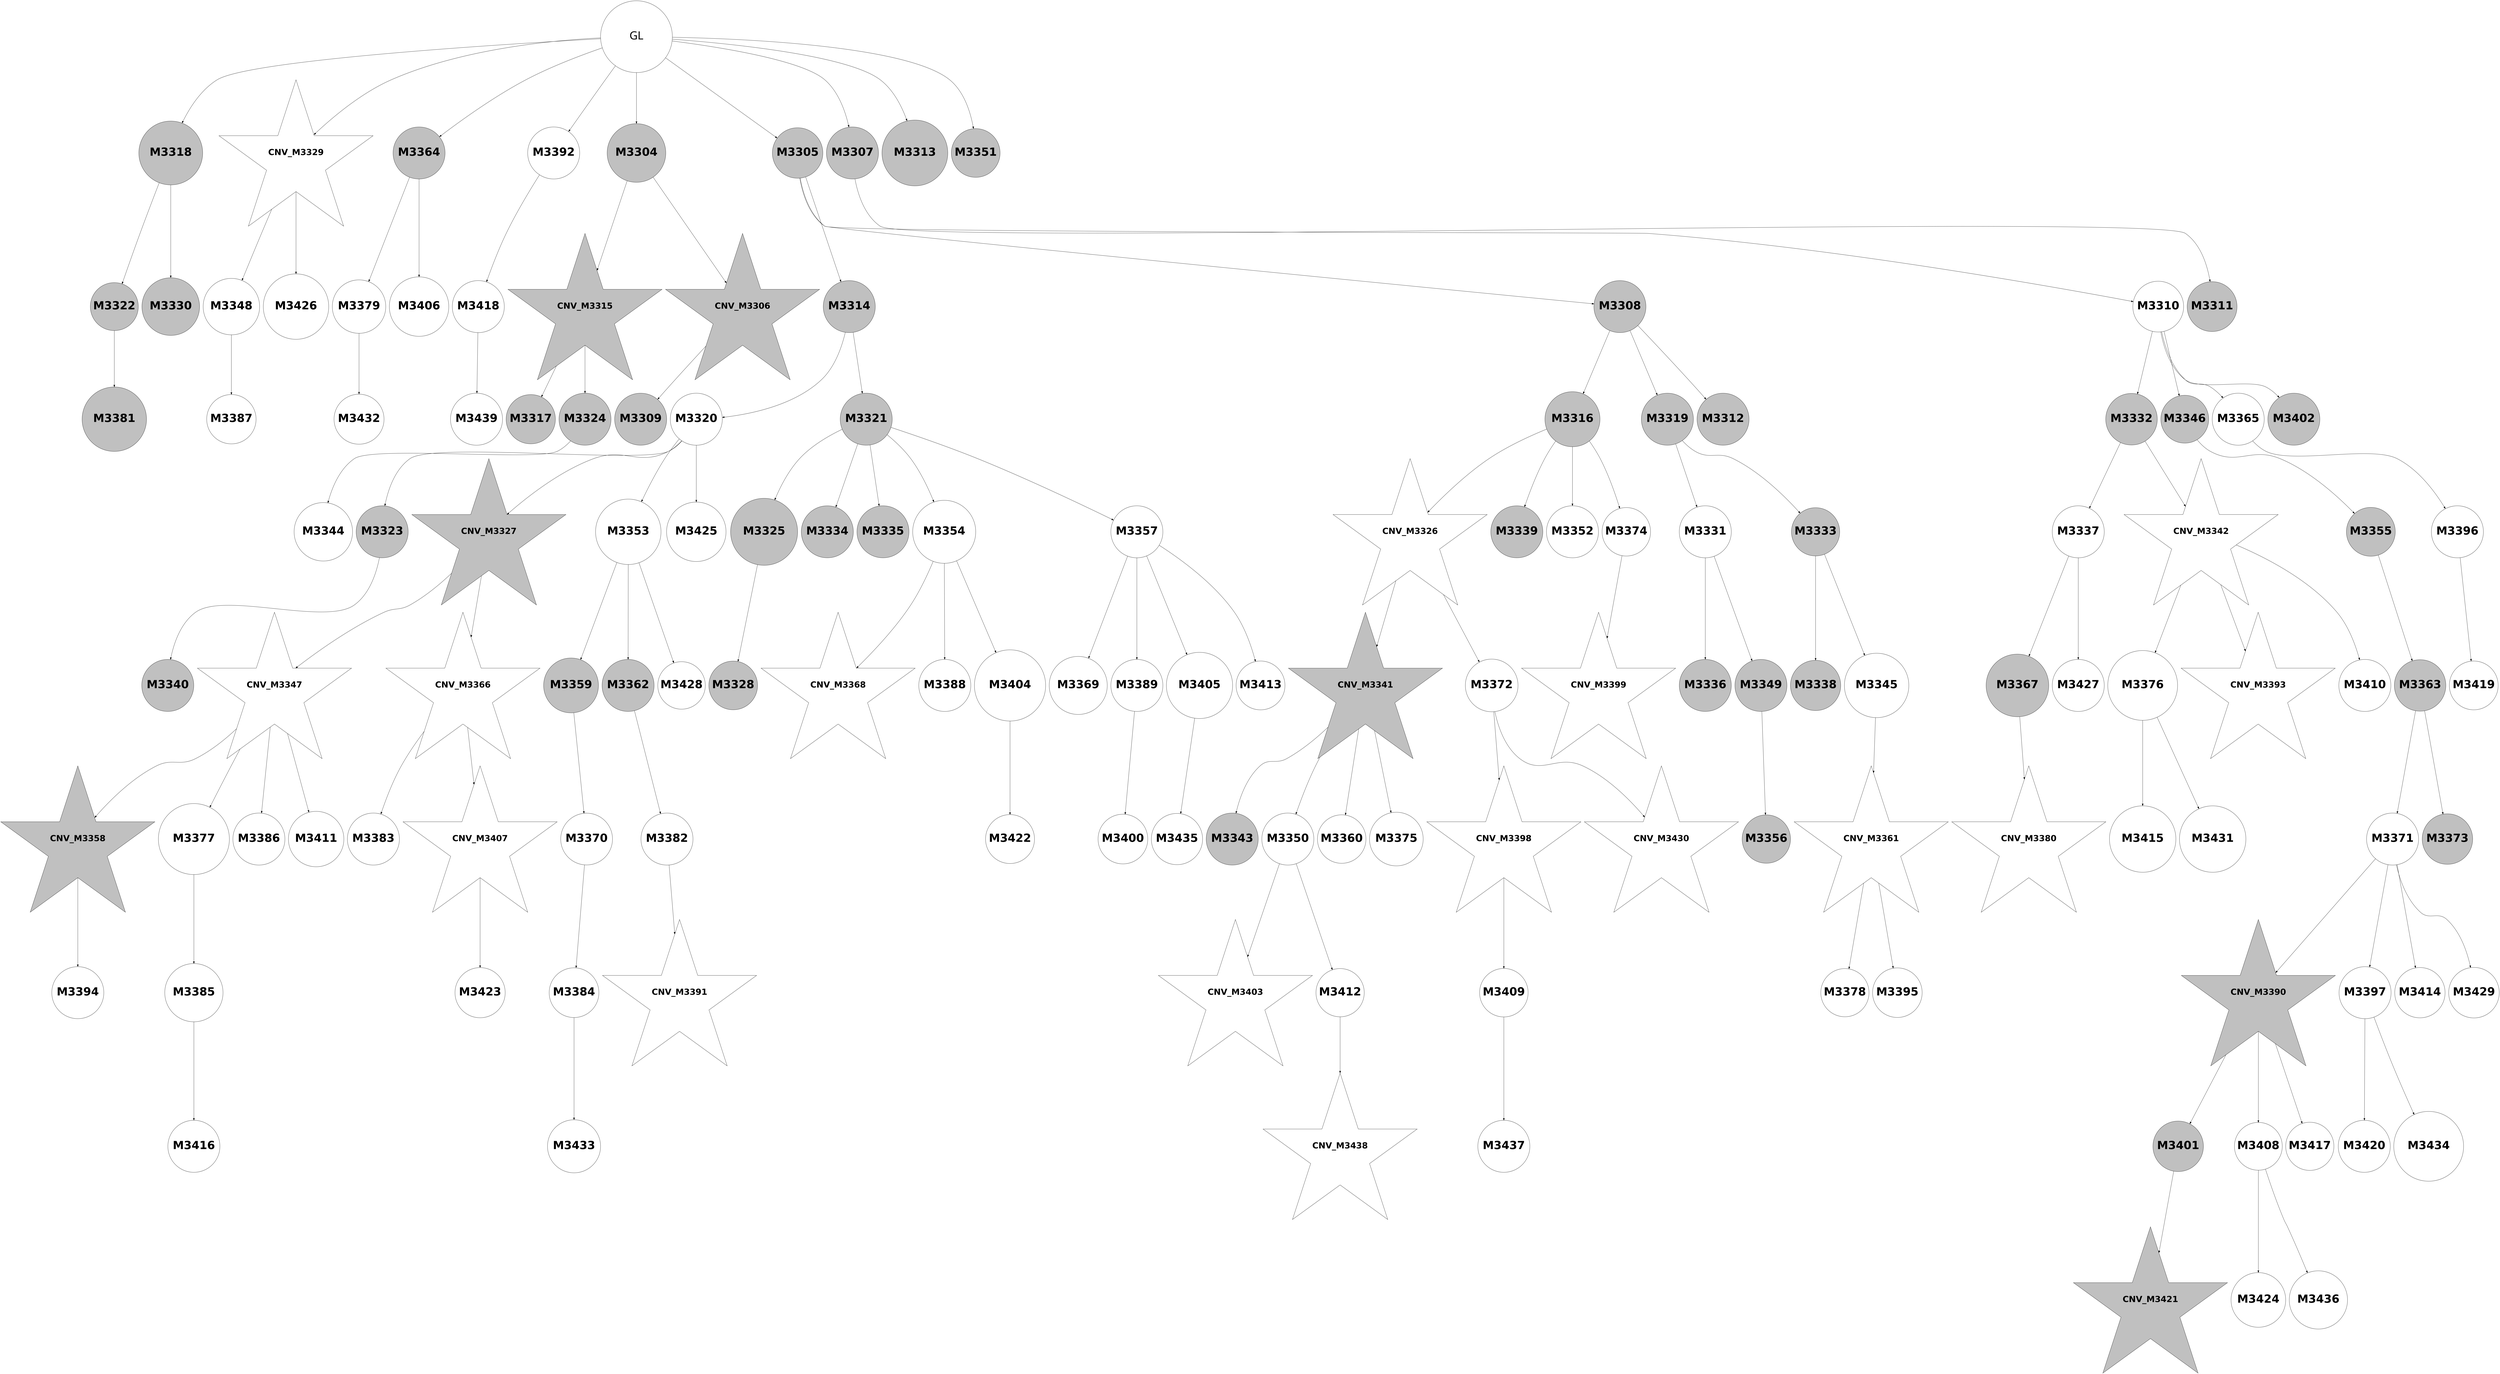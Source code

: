 digraph G { 
3331 -> 3337;
3331 -> 3338;
3332 -> 3334;
3332 -> 3341;
3333 -> 3343;
3333 -> 3356;
3333 -> 3369;
3333 -> 3391;
3335 -> 3339;
3335 -> 3347;
3336 -> 3348;
3336 -> 3350;
3337 -> 3340;
3337 -> 3344;
3337 -> 3370;
3337 -> 3442;
3338 -> 3342;
3338 -> 3351;
3338 -> 3352;
3338 -> 3371;
3338 -> 3374;
3339 -> 3398;
3340 -> 3357;
3341 -> 3361;
3342 -> 3345;
3343 -> 3358;
3343 -> 3389;
3344 -> 3364;
3344 -> 3383;
3346 -> 3365;
3346 -> 3443;
3348 -> 3353;
3348 -> 3366;
3349 -> 3354;
3349 -> 3359;
3350 -> 3355;
3350 -> 3362;
3354 -> 3384;
3354 -> 3444;
3358 -> 3360;
3358 -> 3367;
3358 -> 3377;
3358 -> 3392;
3359 -> 3393;
3359 -> 3410;
3359 -> 3427;
3362 -> 3378;
3363 -> 3372;
3364 -> 3375;
3364 -> 3394;
3364 -> 3403;
3364 -> 3428;
3365 -> 3404;
3366 -> 3373;
3367 -> 3420;
3367 -> 3429;
3370 -> 3376;
3370 -> 3379;
3370 -> 3445;
3371 -> 3385;
3371 -> 3405;
3371 -> 3421;
3372 -> 3380;
3374 -> 3386;
3374 -> 3406;
3374 -> 3422;
3374 -> 3430;
3375 -> 3411;
3376 -> 3387;
3378 -> 3395;
3378 -> 3412;
3379 -> 3399;
3380 -> 3388;
3380 -> 3390;
3381 -> 3396;
3381 -> 3423;
3382 -> 3413;
3383 -> 3400;
3383 -> 3424;
3384 -> 3397;
3387 -> 3401;
3388 -> 3407;
3388 -> 3414;
3388 -> 3431;
3388 -> 3446;
3389 -> 3415;
3389 -> 3447;
3391 -> 3416;
3393 -> 3432;
3393 -> 3448;
3394 -> 3402;
3396 -> 3449;
3399 -> 3408;
3401 -> 3450;
3402 -> 3433;
3406 -> 3417;
3407 -> 3418;
3407 -> 3425;
3407 -> 3434;
3409 -> 3435;
3413 -> 3436;
3414 -> 3437;
3414 -> 3451;
3415 -> 3426;
3418 -> 3438;
3421 -> 3439;
3422 -> 3452;
3424 -> 3440;
3425 -> 3441;
3425 -> 3453;
3426 -> 3454;
3429 -> 3455;
3435 -> 3456;
3320 -> 3321;
3320 -> 3322;
3320 -> 3324;
3320 -> 3330;
3320 -> 3335;
3320 -> 3346;
3320 -> 3368;
3320 -> 3381;
3320 -> 3409;
3321 -> 3323;
3321 -> 3332;
3322 -> 3325;
3322 -> 3327;
3322 -> 3331;
3323 -> 3326;
3324 -> 3328;
3325 -> 3329;
3325 -> 3333;
3325 -> 3336;
3327 -> 3349;
3327 -> 3363;
3327 -> 3382;
3327 -> 3419;
3320 [label="GL" fontname="arial-bold" fontsize=56 width=5 height=5];
3321 [shape=circle style=filled fillcolor=grey fontname="helvetica-bold" fontsize=56 label="M3304" width=4.09 height=2 ];
3322 [shape=circle style=filled fillcolor=grey fontname="helvetica-bold" fontsize=56 label="M3305" width=3.52 height=2 ];
3323 [shape=star style=filled fillcolor=grey fontname="helvetica-bold" fontsize=42 label="CNV_M3306"];
3324 [shape=circle style=filled fillcolor=grey fontname="helvetica-bold" fontsize=56 label="M3307" width=0.97 height=2 ];
3325 [shape=circle style=filled fillcolor=grey fontname="helvetica-bold" fontsize=56 label="M3308" width=0.35 height=2 ];
3326 [shape=circle style=filled fillcolor=grey fontname="helvetica-bold" fontsize=56 label="M3309" width=1.32 height=2 ];
3327 [shape=circle style=filled fillcolor=white fontname="helvetica-bold" fontsize=56 label="M3310" width=2.19 height=2 ];
3328 [shape=circle style=filled fillcolor=grey fontname="helvetica-bold" fontsize=56 label="M3311" width=3.47 height=2 ];
3329 [shape=circle style=filled fillcolor=grey fontname="helvetica-bold" fontsize=56 label="M3312" width=0.71 height=2 ];
3330 [shape=circle style=filled fillcolor=grey fontname="helvetica-bold" fontsize=56 label="M3313" width=4.58 height=2 ];
3331 [shape=circle style=filled fillcolor=grey fontname="helvetica-bold" fontsize=56 label="M3314" width=0.49 height=2 ];
3332 [shape=star style=filled fillcolor=grey fontname="helvetica-bold" fontsize=42 label="CNV_M3315"];
3333 [shape=circle style=filled fillcolor=grey fontname="helvetica-bold" fontsize=56 label="M3316" width=3.83 height=2 ];
3334 [shape=circle style=filled fillcolor=grey fontname="helvetica-bold" fontsize=56 label="M3317" width=3.43 height=2 ];
3335 [shape=circle style=filled fillcolor=grey fontname="helvetica-bold" fontsize=56 label="M3318" width=4.44 height=2 ];
3336 [shape=circle style=filled fillcolor=grey fontname="helvetica-bold" fontsize=56 label="M3319" width=1.21 height=2 ];
3337 [shape=circle style=filled fillcolor=white fontname="helvetica-bold" fontsize=56 label="M3320" width=0.84 height=2 ];
3338 [shape=circle style=filled fillcolor=grey fontname="helvetica-bold" fontsize=56 label="M3321" width=0.63 height=2 ];
3339 [shape=circle style=filled fillcolor=grey fontname="helvetica-bold" fontsize=56 label="M3322" width=3.09 height=2 ];
3340 [shape=circle style=filled fillcolor=grey fontname="helvetica-bold" fontsize=56 label="M3323" width=0.22 height=2 ];
3341 [shape=circle style=filled fillcolor=grey fontname="helvetica-bold" fontsize=56 label="M3324" width=1.83 height=2 ];
3342 [shape=circle style=filled fillcolor=grey fontname="helvetica-bold" fontsize=56 label="M3325" width=4.66 height=2 ];
3343 [shape=star style=filled fillcolor=white fontname="helvetica-bold" fontsize=42 label="CNV_M3326"];
3344 [shape=star style=filled fillcolor=grey fontname="helvetica-bold" fontsize=42 label="CNV_M3327"];
3345 [shape=circle style=filled fillcolor=grey fontname="helvetica-bold" fontsize=56 label="M3328" width=2.72 height=2 ];
3346 [shape=star style=filled fillcolor=white fontname="helvetica-bold" fontsize=42 label="CNV_M3329"];
3347 [shape=circle style=filled fillcolor=grey fontname="helvetica-bold" fontsize=56 label="M3330" width=4.01 height=2 ];
3348 [shape=circle style=filled fillcolor=white fontname="helvetica-bold" fontsize=56 label="M3331" width=0.86 height=2 ];
3349 [shape=circle style=filled fillcolor=grey fontname="helvetica-bold" fontsize=56 label="M3332" width=2.05 height=2 ];
3350 [shape=circle style=filled fillcolor=grey fontname="helvetica-bold" fontsize=56 label="M3333" width=2.96 height=2 ];
3351 [shape=circle style=filled fillcolor=grey fontname="helvetica-bold" fontsize=56 label="M3334" width=0.22 height=2 ];
3352 [shape=circle style=filled fillcolor=grey fontname="helvetica-bold" fontsize=56 label="M3335" width=0.04 height=2 ];
3353 [shape=circle style=filled fillcolor=grey fontname="helvetica-bold" fontsize=56 label="M3336" width=0.04 height=2 ];
3354 [shape=circle style=filled fillcolor=white fontname="helvetica-bold" fontsize=56 label="M3337" width=1 height=2 ];
3355 [shape=circle style=filled fillcolor=grey fontname="helvetica-bold" fontsize=56 label="M3338" width=3.5 height=2 ];
3356 [shape=circle style=filled fillcolor=grey fontname="helvetica-bold" fontsize=56 label="M3339" width=1.02 height=2 ];
3357 [shape=circle style=filled fillcolor=grey fontname="helvetica-bold" fontsize=56 label="M3340" width=1.97 height=2 ];
3358 [shape=star style=filled fillcolor=grey fontname="helvetica-bold" fontsize=42 label="CNV_M3341"];
3359 [shape=star style=filled fillcolor=white fontname="helvetica-bold" fontsize=42 label="CNV_M3342"];
3360 [shape=circle style=filled fillcolor=grey fontname="helvetica-bold" fontsize=56 label="M3343" width=1 height=2 ];
3361 [shape=circle style=filled fillcolor=white fontname="helvetica-bold" fontsize=56 label="M3344" width=4.07 height=2 ];
3362 [shape=circle style=filled fillcolor=white fontname="helvetica-bold" fontsize=56 label="M3345" width=4.48 height=2 ];
3363 [shape=circle style=filled fillcolor=grey fontname="helvetica-bold" fontsize=56 label="M3346" width=3.13 height=2 ];
3364 [shape=star style=filled fillcolor=white fontname="helvetica-bold" fontsize=42 label="CNV_M3347"];
3365 [shape=circle style=filled fillcolor=white fontname="helvetica-bold" fontsize=56 label="M3348" width=3.93 height=2 ];
3366 [shape=circle style=filled fillcolor=grey fontname="helvetica-bold" fontsize=56 label="M3349" width=1.65 height=2 ];
3367 [shape=circle style=filled fillcolor=white fontname="helvetica-bold" fontsize=56 label="M3350" width=1.24 height=2 ];
3368 [shape=circle style=filled fillcolor=grey fontname="helvetica-bold" fontsize=56 label="M3351" width=2.72 height=2 ];
3369 [shape=circle style=filled fillcolor=white fontname="helvetica-bold" fontsize=56 label="M3352" width=0.69 height=2 ];
3370 [shape=circle style=filled fillcolor=white fontname="helvetica-bold" fontsize=56 label="M3353" width=4.55 height=2 ];
3371 [shape=circle style=filled fillcolor=white fontname="helvetica-bold" fontsize=56 label="M3354" width=4.39 height=2 ];
3372 [shape=circle style=filled fillcolor=grey fontname="helvetica-bold" fontsize=56 label="M3355" width=2.7 height=2 ];
3373 [shape=circle style=filled fillcolor=grey fontname="helvetica-bold" fontsize=56 label="M3356" width=2.84 height=2 ];
3374 [shape=circle style=filled fillcolor=white fontname="helvetica-bold" fontsize=56 label="M3357" width=0.5 height=2 ];
3375 [shape=star style=filled fillcolor=grey fontname="helvetica-bold" fontsize=42 label="CNV_M3358"];
3376 [shape=circle style=filled fillcolor=grey fontname="helvetica-bold" fontsize=56 label="M3359" width=3.82 height=2 ];
3377 [shape=circle style=filled fillcolor=white fontname="helvetica-bold" fontsize=56 label="M3360" width=2.76 height=2 ];
3378 [shape=star style=filled fillcolor=white fontname="helvetica-bold" fontsize=42 label="CNV_M3361"];
3379 [shape=circle style=filled fillcolor=grey fontname="helvetica-bold" fontsize=56 label="M3362" width=0.77 height=2 ];
3380 [shape=circle style=filled fillcolor=grey fontname="helvetica-bold" fontsize=56 label="M3363" width=3.58 height=2 ];
3381 [shape=circle style=filled fillcolor=grey fontname="helvetica-bold" fontsize=56 label="M3364" width=0.5 height=2 ];
3382 [shape=circle style=filled fillcolor=white fontname="helvetica-bold" fontsize=56 label="M3365" width=1.5 height=2 ];
3383 [shape=star style=filled fillcolor=white fontname="helvetica-bold" fontsize=42 label="CNV_M3366"];
3384 [shape=circle style=filled fillcolor=grey fontname="helvetica-bold" fontsize=56 label="M3367" width=4.36 height=2 ];
3385 [shape=star style=filled fillcolor=white fontname="helvetica-bold" fontsize=42 label="CNV_M3368"];
3386 [shape=circle style=filled fillcolor=white fontname="helvetica-bold" fontsize=56 label="M3369" width=4.04 height=2 ];
3387 [shape=circle style=filled fillcolor=white fontname="helvetica-bold" fontsize=56 label="M3370" width=2.04 height=2 ];
3388 [shape=circle style=filled fillcolor=white fontname="helvetica-bold" fontsize=56 label="M3371" width=0.54 height=2 ];
3389 [shape=circle style=filled fillcolor=white fontname="helvetica-bold" fontsize=56 label="M3372" width=3.67 height=2 ];
3390 [shape=circle style=filled fillcolor=grey fontname="helvetica-bold" fontsize=56 label="M3373" width=3.51 height=2 ];
3391 [shape=circle style=filled fillcolor=white fontname="helvetica-bold" fontsize=56 label="M3374" width=3.37 height=2 ];
3392 [shape=circle style=filled fillcolor=white fontname="helvetica-bold" fontsize=56 label="M3375" width=3.74 height=2 ];
3393 [shape=circle style=filled fillcolor=white fontname="helvetica-bold" fontsize=56 label="M3376" width=4.86 height=2 ];
3394 [shape=circle style=filled fillcolor=white fontname="helvetica-bold" fontsize=56 label="M3377" width=4.94 height=2 ];
3395 [shape=circle style=filled fillcolor=white fontname="helvetica-bold" fontsize=56 label="M3378" width=2.92 height=2 ];
3396 [shape=circle style=filled fillcolor=white fontname="helvetica-bold" fontsize=56 label="M3379" width=3.72 height=2 ];
3397 [shape=star style=filled fillcolor=white fontname="helvetica-bold" fontsize=42 label="CNV_M3380"];
3398 [shape=circle style=filled fillcolor=grey fontname="helvetica-bold" fontsize=56 label="M3381" width=4.49 height=2 ];
3399 [shape=circle style=filled fillcolor=white fontname="helvetica-bold" fontsize=56 label="M3382" width=0.62 height=2 ];
3400 [shape=circle style=filled fillcolor=white fontname="helvetica-bold" fontsize=56 label="M3383" width=0.88 height=2 ];
3401 [shape=circle style=filled fillcolor=white fontname="helvetica-bold" fontsize=56 label="M3384" width=2.39 height=2 ];
3402 [shape=circle style=filled fillcolor=white fontname="helvetica-bold" fontsize=56 label="M3385" width=4.06 height=2 ];
3403 [shape=circle style=filled fillcolor=white fontname="helvetica-bold" fontsize=56 label="M3386" width=1.44 height=2 ];
3404 [shape=circle style=filled fillcolor=white fontname="helvetica-bold" fontsize=56 label="M3387" width=2.48 height=2 ];
3405 [shape=circle style=filled fillcolor=white fontname="helvetica-bold" fontsize=56 label="M3388" width=0.06 height=2 ];
3406 [shape=circle style=filled fillcolor=white fontname="helvetica-bold" fontsize=56 label="M3389" width=1.78 height=2 ];
3407 [shape=star style=filled fillcolor=grey fontname="helvetica-bold" fontsize=42 label="CNV_M3390"];
3408 [shape=star style=filled fillcolor=white fontname="helvetica-bold" fontsize=42 label="CNV_M3391"];
3409 [shape=circle style=filled fillcolor=white fontname="helvetica-bold" fontsize=56 label="M3392" width=1.86 height=2 ];
3410 [shape=star style=filled fillcolor=white fontname="helvetica-bold" fontsize=42 label="CNV_M3393"];
3411 [shape=circle style=filled fillcolor=white fontname="helvetica-bold" fontsize=56 label="M3394" width=1.46 height=2 ];
3412 [shape=circle style=filled fillcolor=white fontname="helvetica-bold" fontsize=56 label="M3395" width=2.43 height=2 ];
3413 [shape=circle style=filled fillcolor=white fontname="helvetica-bold" fontsize=56 label="M3396" width=0.69 height=2 ];
3414 [shape=circle style=filled fillcolor=white fontname="helvetica-bold" fontsize=56 label="M3397" width=1.65 height=2 ];
3415 [shape=star style=filled fillcolor=white fontname="helvetica-bold" fontsize=42 label="CNV_M3398"];
3416 [shape=star style=filled fillcolor=white fontname="helvetica-bold" fontsize=42 label="CNV_M3399"];
3417 [shape=circle style=filled fillcolor=white fontname="helvetica-bold" fontsize=56 label="M3400" width=2.41 height=2 ];
3418 [shape=circle style=filled fillcolor=grey fontname="helvetica-bold" fontsize=56 label="M3401" width=2.22 height=2 ];
3419 [shape=circle style=filled fillcolor=grey fontname="helvetica-bold" fontsize=56 label="M3402" width=0.07 height=2 ];
3420 [shape=star style=filled fillcolor=white fontname="helvetica-bold" fontsize=42 label="CNV_M3403"];
3421 [shape=circle style=filled fillcolor=white fontname="helvetica-bold" fontsize=56 label="M3404" width=4.96 height=2 ];
3422 [shape=circle style=filled fillcolor=white fontname="helvetica-bold" fontsize=56 label="M3405" width=4.61 height=2 ];
3423 [shape=circle style=filled fillcolor=white fontname="helvetica-bold" fontsize=56 label="M3406" width=4.14 height=2 ];
3424 [shape=star style=filled fillcolor=white fontname="helvetica-bold" fontsize=42 label="CNV_M3407"];
3425 [shape=circle style=filled fillcolor=white fontname="helvetica-bold" fontsize=56 label="M3408" width=3.2 height=2 ];
3426 [shape=circle style=filled fillcolor=white fontname="helvetica-bold" fontsize=56 label="M3409" width=2.76 height=2 ];
3427 [shape=circle style=filled fillcolor=white fontname="helvetica-bold" fontsize=56 label="M3410" width=2 height=2 ];
3428 [shape=circle style=filled fillcolor=white fontname="helvetica-bold" fontsize=56 label="M3411" width=3.86 height=2 ];
3429 [shape=circle style=filled fillcolor=white fontname="helvetica-bold" fontsize=56 label="M3412" width=2.9 height=2 ];
3430 [shape=circle style=filled fillcolor=white fontname="helvetica-bold" fontsize=56 label="M3413" width=2.69 height=2 ];
3431 [shape=circle style=filled fillcolor=white fontname="helvetica-bold" fontsize=56 label="M3414" width=2.28 height=2 ];
3432 [shape=circle style=filled fillcolor=white fontname="helvetica-bold" fontsize=56 label="M3415" width=4.62 height=2 ];
3433 [shape=circle style=filled fillcolor=white fontname="helvetica-bold" fontsize=56 label="M3416" width=0.63 height=2 ];
3434 [shape=circle style=filled fillcolor=white fontname="helvetica-bold" fontsize=56 label="M3417" width=2.97 height=2 ];
3435 [shape=circle style=filled fillcolor=white fontname="helvetica-bold" fontsize=56 label="M3418" width=1.76 height=2 ];
3436 [shape=circle style=filled fillcolor=white fontname="helvetica-bold" fontsize=56 label="M3419" width=2.66 height=2 ];
3437 [shape=circle style=filled fillcolor=white fontname="helvetica-bold" fontsize=56 label="M3420" width=1.65 height=2 ];
3438 [shape=star style=filled fillcolor=grey fontname="helvetica-bold" fontsize=42 label="CNV_M3421"];
3439 [shape=circle style=filled fillcolor=white fontname="helvetica-bold" fontsize=56 label="M3422" width=2.61 height=2 ];
3440 [shape=circle style=filled fillcolor=white fontname="helvetica-bold" fontsize=56 label="M3423" width=2.29 height=2 ];
3441 [shape=circle style=filled fillcolor=white fontname="helvetica-bold" fontsize=56 label="M3424" width=3.8 height=2 ];
3442 [shape=circle style=filled fillcolor=white fontname="helvetica-bold" fontsize=56 label="M3425" width=4.14 height=2 ];
3443 [shape=circle style=filled fillcolor=white fontname="helvetica-bold" fontsize=56 label="M3426" width=4.56 height=2 ];
3444 [shape=circle style=filled fillcolor=white fontname="helvetica-bold" fontsize=56 label="M3427" width=1.5 height=2 ];
3445 [shape=circle style=filled fillcolor=white fontname="helvetica-bold" fontsize=56 label="M3428" width=3.31 height=2 ];
3446 [shape=circle style=filled fillcolor=white fontname="helvetica-bold" fontsize=56 label="M3429" width=2.23 height=2 ];
3447 [shape=star style=filled fillcolor=white fontname="helvetica-bold" fontsize=42 label="CNV_M3430"];
3448 [shape=circle style=filled fillcolor=white fontname="helvetica-bold" fontsize=56 label="M3431" width=4.63 height=2 ];
3449 [shape=circle style=filled fillcolor=white fontname="helvetica-bold" fontsize=56 label="M3432" width=2.33 height=2 ];
3450 [shape=circle style=filled fillcolor=white fontname="helvetica-bold" fontsize=56 label="M3433" width=3.7 height=2 ];
3451 [shape=circle style=filled fillcolor=white fontname="helvetica-bold" fontsize=56 label="M3434" width=4.86 height=2 ];
3452 [shape=circle style=filled fillcolor=white fontname="helvetica-bold" fontsize=56 label="M3435" width=2.12 height=2 ];
3453 [shape=circle style=filled fillcolor=white fontname="helvetica-bold" fontsize=56 label="M3436" width=4.06 height=2 ];
3454 [shape=circle style=filled fillcolor=white fontname="helvetica-bold" fontsize=56 label="M3437" width=1.57 height=2 ];
3455 [shape=star style=filled fillcolor=white fontname="helvetica-bold" fontsize=42 label="CNV_M3438"];
3456 [shape=circle style=filled fillcolor=white fontname="helvetica-bold" fontsize=56 label="M3439" width=1.15 height=2 ];
}
